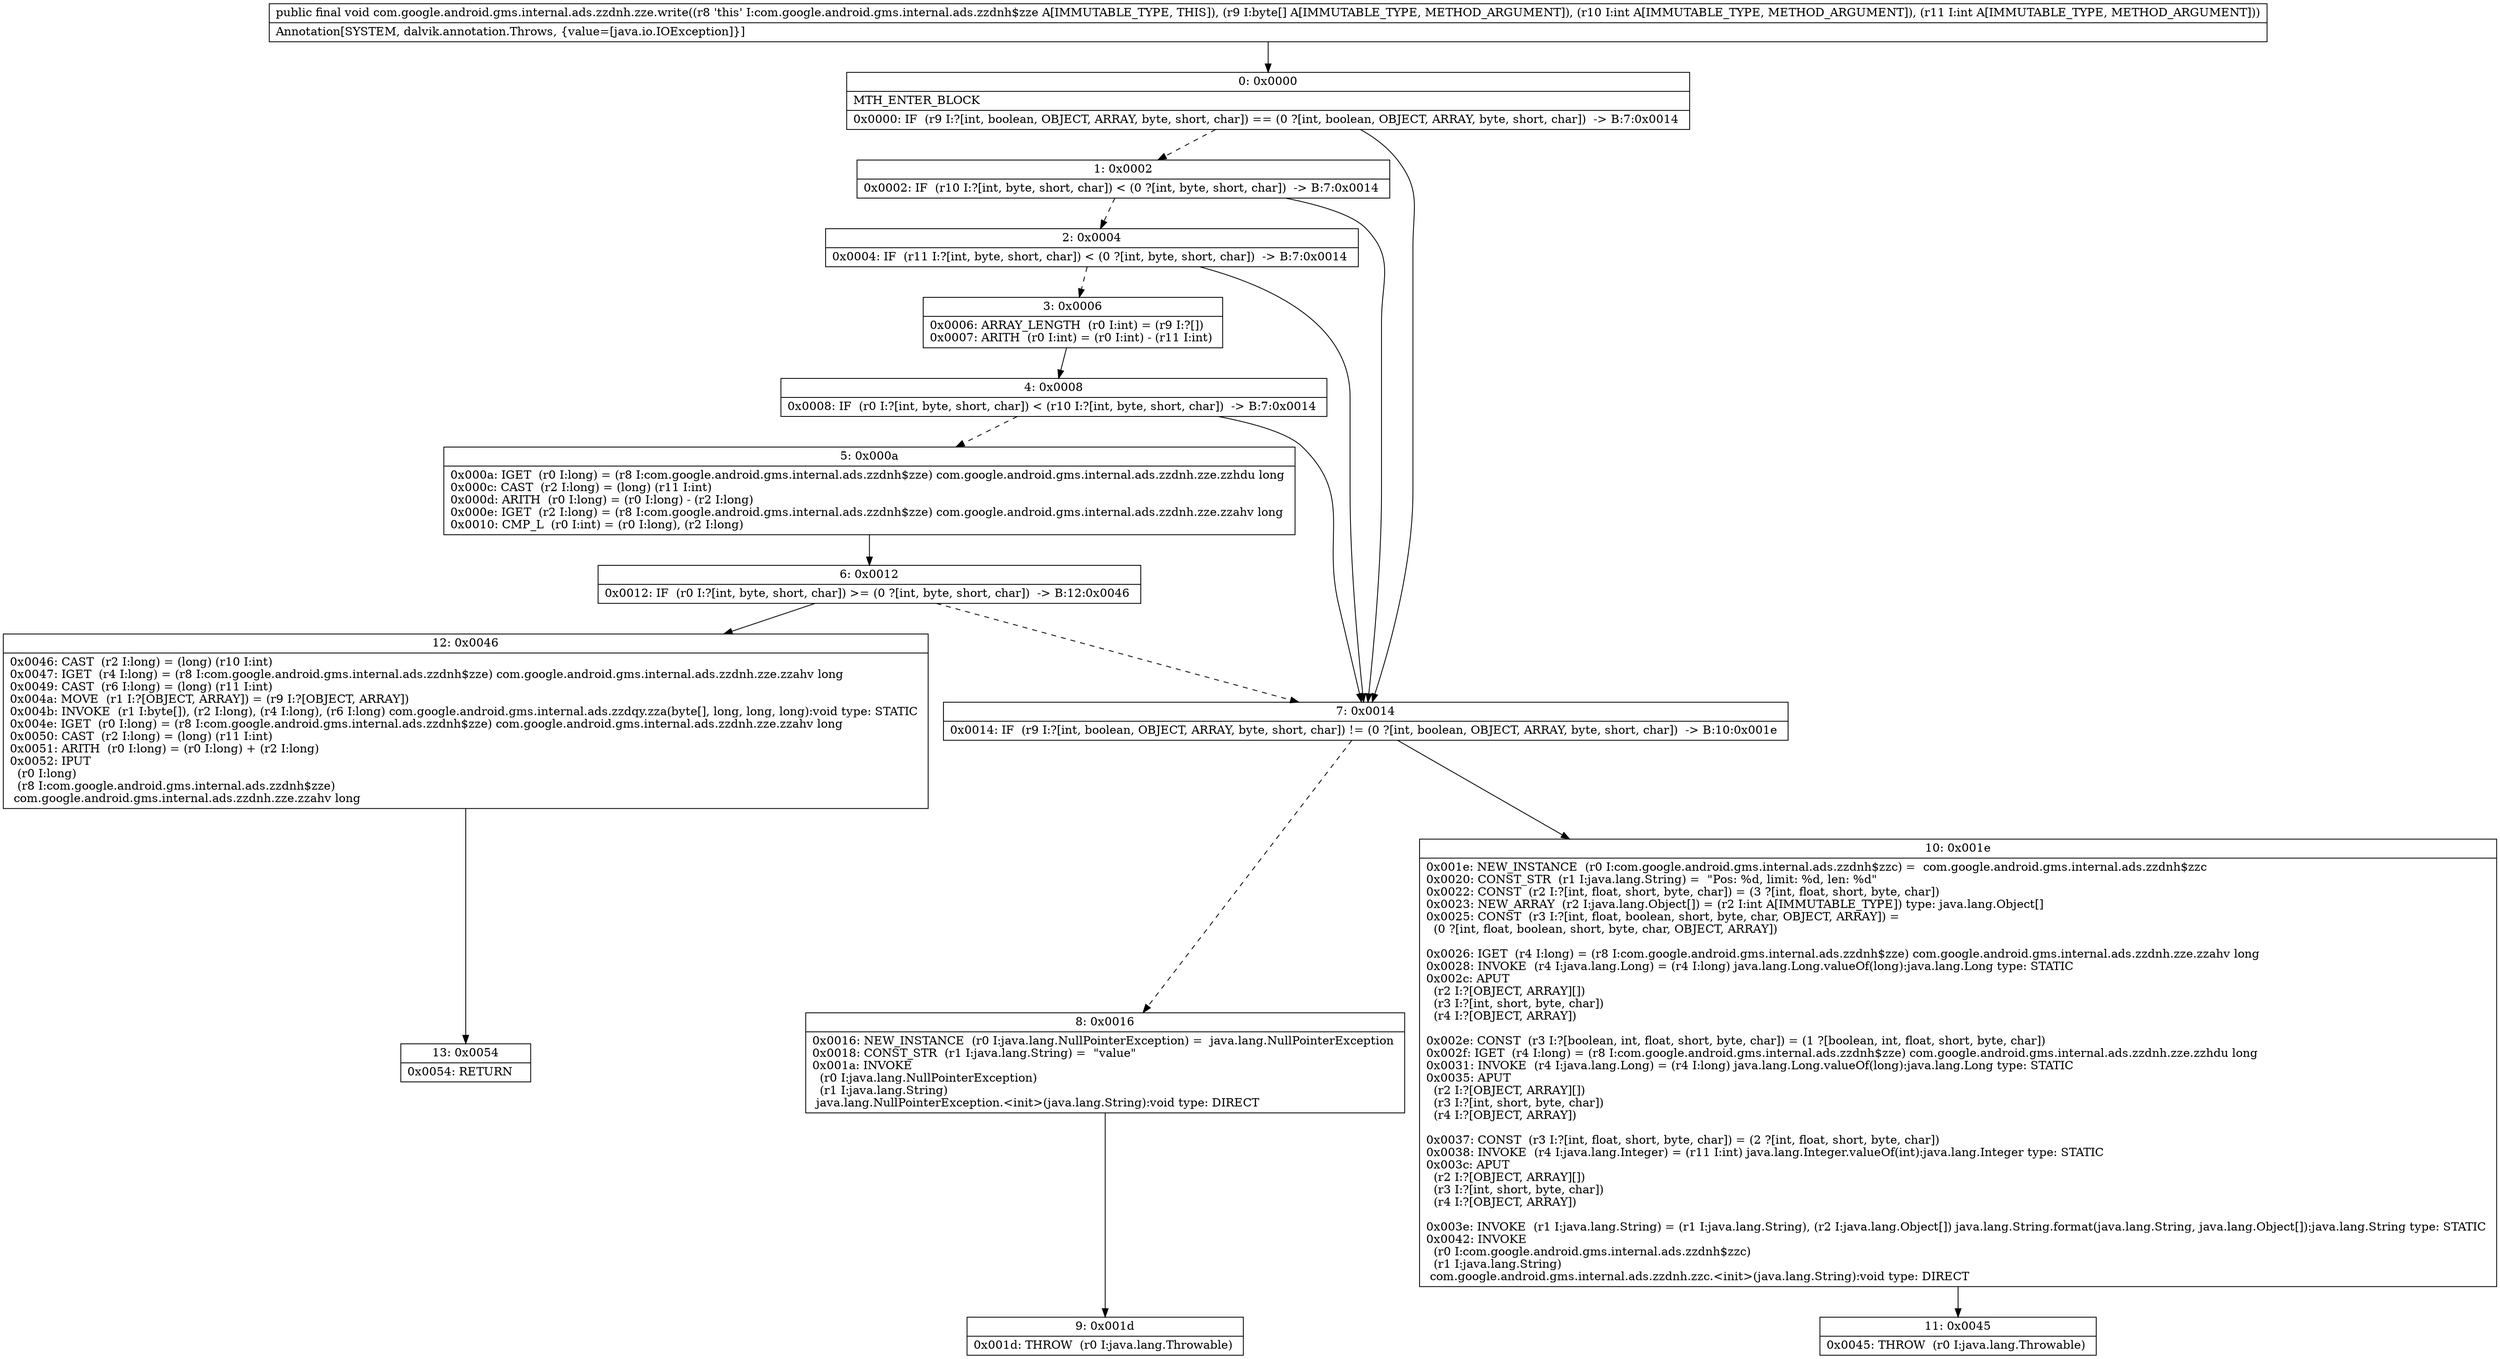 digraph "CFG forcom.google.android.gms.internal.ads.zzdnh.zze.write([BII)V" {
Node_0 [shape=record,label="{0\:\ 0x0000|MTH_ENTER_BLOCK\l|0x0000: IF  (r9 I:?[int, boolean, OBJECT, ARRAY, byte, short, char]) == (0 ?[int, boolean, OBJECT, ARRAY, byte, short, char])  \-\> B:7:0x0014 \l}"];
Node_1 [shape=record,label="{1\:\ 0x0002|0x0002: IF  (r10 I:?[int, byte, short, char]) \< (0 ?[int, byte, short, char])  \-\> B:7:0x0014 \l}"];
Node_2 [shape=record,label="{2\:\ 0x0004|0x0004: IF  (r11 I:?[int, byte, short, char]) \< (0 ?[int, byte, short, char])  \-\> B:7:0x0014 \l}"];
Node_3 [shape=record,label="{3\:\ 0x0006|0x0006: ARRAY_LENGTH  (r0 I:int) = (r9 I:?[]) \l0x0007: ARITH  (r0 I:int) = (r0 I:int) \- (r11 I:int) \l}"];
Node_4 [shape=record,label="{4\:\ 0x0008|0x0008: IF  (r0 I:?[int, byte, short, char]) \< (r10 I:?[int, byte, short, char])  \-\> B:7:0x0014 \l}"];
Node_5 [shape=record,label="{5\:\ 0x000a|0x000a: IGET  (r0 I:long) = (r8 I:com.google.android.gms.internal.ads.zzdnh$zze) com.google.android.gms.internal.ads.zzdnh.zze.zzhdu long \l0x000c: CAST  (r2 I:long) = (long) (r11 I:int) \l0x000d: ARITH  (r0 I:long) = (r0 I:long) \- (r2 I:long) \l0x000e: IGET  (r2 I:long) = (r8 I:com.google.android.gms.internal.ads.zzdnh$zze) com.google.android.gms.internal.ads.zzdnh.zze.zzahv long \l0x0010: CMP_L  (r0 I:int) = (r0 I:long), (r2 I:long) \l}"];
Node_6 [shape=record,label="{6\:\ 0x0012|0x0012: IF  (r0 I:?[int, byte, short, char]) \>= (0 ?[int, byte, short, char])  \-\> B:12:0x0046 \l}"];
Node_7 [shape=record,label="{7\:\ 0x0014|0x0014: IF  (r9 I:?[int, boolean, OBJECT, ARRAY, byte, short, char]) != (0 ?[int, boolean, OBJECT, ARRAY, byte, short, char])  \-\> B:10:0x001e \l}"];
Node_8 [shape=record,label="{8\:\ 0x0016|0x0016: NEW_INSTANCE  (r0 I:java.lang.NullPointerException) =  java.lang.NullPointerException \l0x0018: CONST_STR  (r1 I:java.lang.String) =  \"value\" \l0x001a: INVOKE  \l  (r0 I:java.lang.NullPointerException)\l  (r1 I:java.lang.String)\l java.lang.NullPointerException.\<init\>(java.lang.String):void type: DIRECT \l}"];
Node_9 [shape=record,label="{9\:\ 0x001d|0x001d: THROW  (r0 I:java.lang.Throwable) \l}"];
Node_10 [shape=record,label="{10\:\ 0x001e|0x001e: NEW_INSTANCE  (r0 I:com.google.android.gms.internal.ads.zzdnh$zzc) =  com.google.android.gms.internal.ads.zzdnh$zzc \l0x0020: CONST_STR  (r1 I:java.lang.String) =  \"Pos: %d, limit: %d, len: %d\" \l0x0022: CONST  (r2 I:?[int, float, short, byte, char]) = (3 ?[int, float, short, byte, char]) \l0x0023: NEW_ARRAY  (r2 I:java.lang.Object[]) = (r2 I:int A[IMMUTABLE_TYPE]) type: java.lang.Object[] \l0x0025: CONST  (r3 I:?[int, float, boolean, short, byte, char, OBJECT, ARRAY]) = \l  (0 ?[int, float, boolean, short, byte, char, OBJECT, ARRAY])\l \l0x0026: IGET  (r4 I:long) = (r8 I:com.google.android.gms.internal.ads.zzdnh$zze) com.google.android.gms.internal.ads.zzdnh.zze.zzahv long \l0x0028: INVOKE  (r4 I:java.lang.Long) = (r4 I:long) java.lang.Long.valueOf(long):java.lang.Long type: STATIC \l0x002c: APUT  \l  (r2 I:?[OBJECT, ARRAY][])\l  (r3 I:?[int, short, byte, char])\l  (r4 I:?[OBJECT, ARRAY])\l \l0x002e: CONST  (r3 I:?[boolean, int, float, short, byte, char]) = (1 ?[boolean, int, float, short, byte, char]) \l0x002f: IGET  (r4 I:long) = (r8 I:com.google.android.gms.internal.ads.zzdnh$zze) com.google.android.gms.internal.ads.zzdnh.zze.zzhdu long \l0x0031: INVOKE  (r4 I:java.lang.Long) = (r4 I:long) java.lang.Long.valueOf(long):java.lang.Long type: STATIC \l0x0035: APUT  \l  (r2 I:?[OBJECT, ARRAY][])\l  (r3 I:?[int, short, byte, char])\l  (r4 I:?[OBJECT, ARRAY])\l \l0x0037: CONST  (r3 I:?[int, float, short, byte, char]) = (2 ?[int, float, short, byte, char]) \l0x0038: INVOKE  (r4 I:java.lang.Integer) = (r11 I:int) java.lang.Integer.valueOf(int):java.lang.Integer type: STATIC \l0x003c: APUT  \l  (r2 I:?[OBJECT, ARRAY][])\l  (r3 I:?[int, short, byte, char])\l  (r4 I:?[OBJECT, ARRAY])\l \l0x003e: INVOKE  (r1 I:java.lang.String) = (r1 I:java.lang.String), (r2 I:java.lang.Object[]) java.lang.String.format(java.lang.String, java.lang.Object[]):java.lang.String type: STATIC \l0x0042: INVOKE  \l  (r0 I:com.google.android.gms.internal.ads.zzdnh$zzc)\l  (r1 I:java.lang.String)\l com.google.android.gms.internal.ads.zzdnh.zzc.\<init\>(java.lang.String):void type: DIRECT \l}"];
Node_11 [shape=record,label="{11\:\ 0x0045|0x0045: THROW  (r0 I:java.lang.Throwable) \l}"];
Node_12 [shape=record,label="{12\:\ 0x0046|0x0046: CAST  (r2 I:long) = (long) (r10 I:int) \l0x0047: IGET  (r4 I:long) = (r8 I:com.google.android.gms.internal.ads.zzdnh$zze) com.google.android.gms.internal.ads.zzdnh.zze.zzahv long \l0x0049: CAST  (r6 I:long) = (long) (r11 I:int) \l0x004a: MOVE  (r1 I:?[OBJECT, ARRAY]) = (r9 I:?[OBJECT, ARRAY]) \l0x004b: INVOKE  (r1 I:byte[]), (r2 I:long), (r4 I:long), (r6 I:long) com.google.android.gms.internal.ads.zzdqy.zza(byte[], long, long, long):void type: STATIC \l0x004e: IGET  (r0 I:long) = (r8 I:com.google.android.gms.internal.ads.zzdnh$zze) com.google.android.gms.internal.ads.zzdnh.zze.zzahv long \l0x0050: CAST  (r2 I:long) = (long) (r11 I:int) \l0x0051: ARITH  (r0 I:long) = (r0 I:long) + (r2 I:long) \l0x0052: IPUT  \l  (r0 I:long)\l  (r8 I:com.google.android.gms.internal.ads.zzdnh$zze)\l com.google.android.gms.internal.ads.zzdnh.zze.zzahv long \l}"];
Node_13 [shape=record,label="{13\:\ 0x0054|0x0054: RETURN   \l}"];
MethodNode[shape=record,label="{public final void com.google.android.gms.internal.ads.zzdnh.zze.write((r8 'this' I:com.google.android.gms.internal.ads.zzdnh$zze A[IMMUTABLE_TYPE, THIS]), (r9 I:byte[] A[IMMUTABLE_TYPE, METHOD_ARGUMENT]), (r10 I:int A[IMMUTABLE_TYPE, METHOD_ARGUMENT]), (r11 I:int A[IMMUTABLE_TYPE, METHOD_ARGUMENT]))  | Annotation[SYSTEM, dalvik.annotation.Throws, \{value=[java.io.IOException]\}]\l}"];
MethodNode -> Node_0;
Node_0 -> Node_1[style=dashed];
Node_0 -> Node_7;
Node_1 -> Node_2[style=dashed];
Node_1 -> Node_7;
Node_2 -> Node_3[style=dashed];
Node_2 -> Node_7;
Node_3 -> Node_4;
Node_4 -> Node_5[style=dashed];
Node_4 -> Node_7;
Node_5 -> Node_6;
Node_6 -> Node_7[style=dashed];
Node_6 -> Node_12;
Node_7 -> Node_8[style=dashed];
Node_7 -> Node_10;
Node_8 -> Node_9;
Node_10 -> Node_11;
Node_12 -> Node_13;
}

